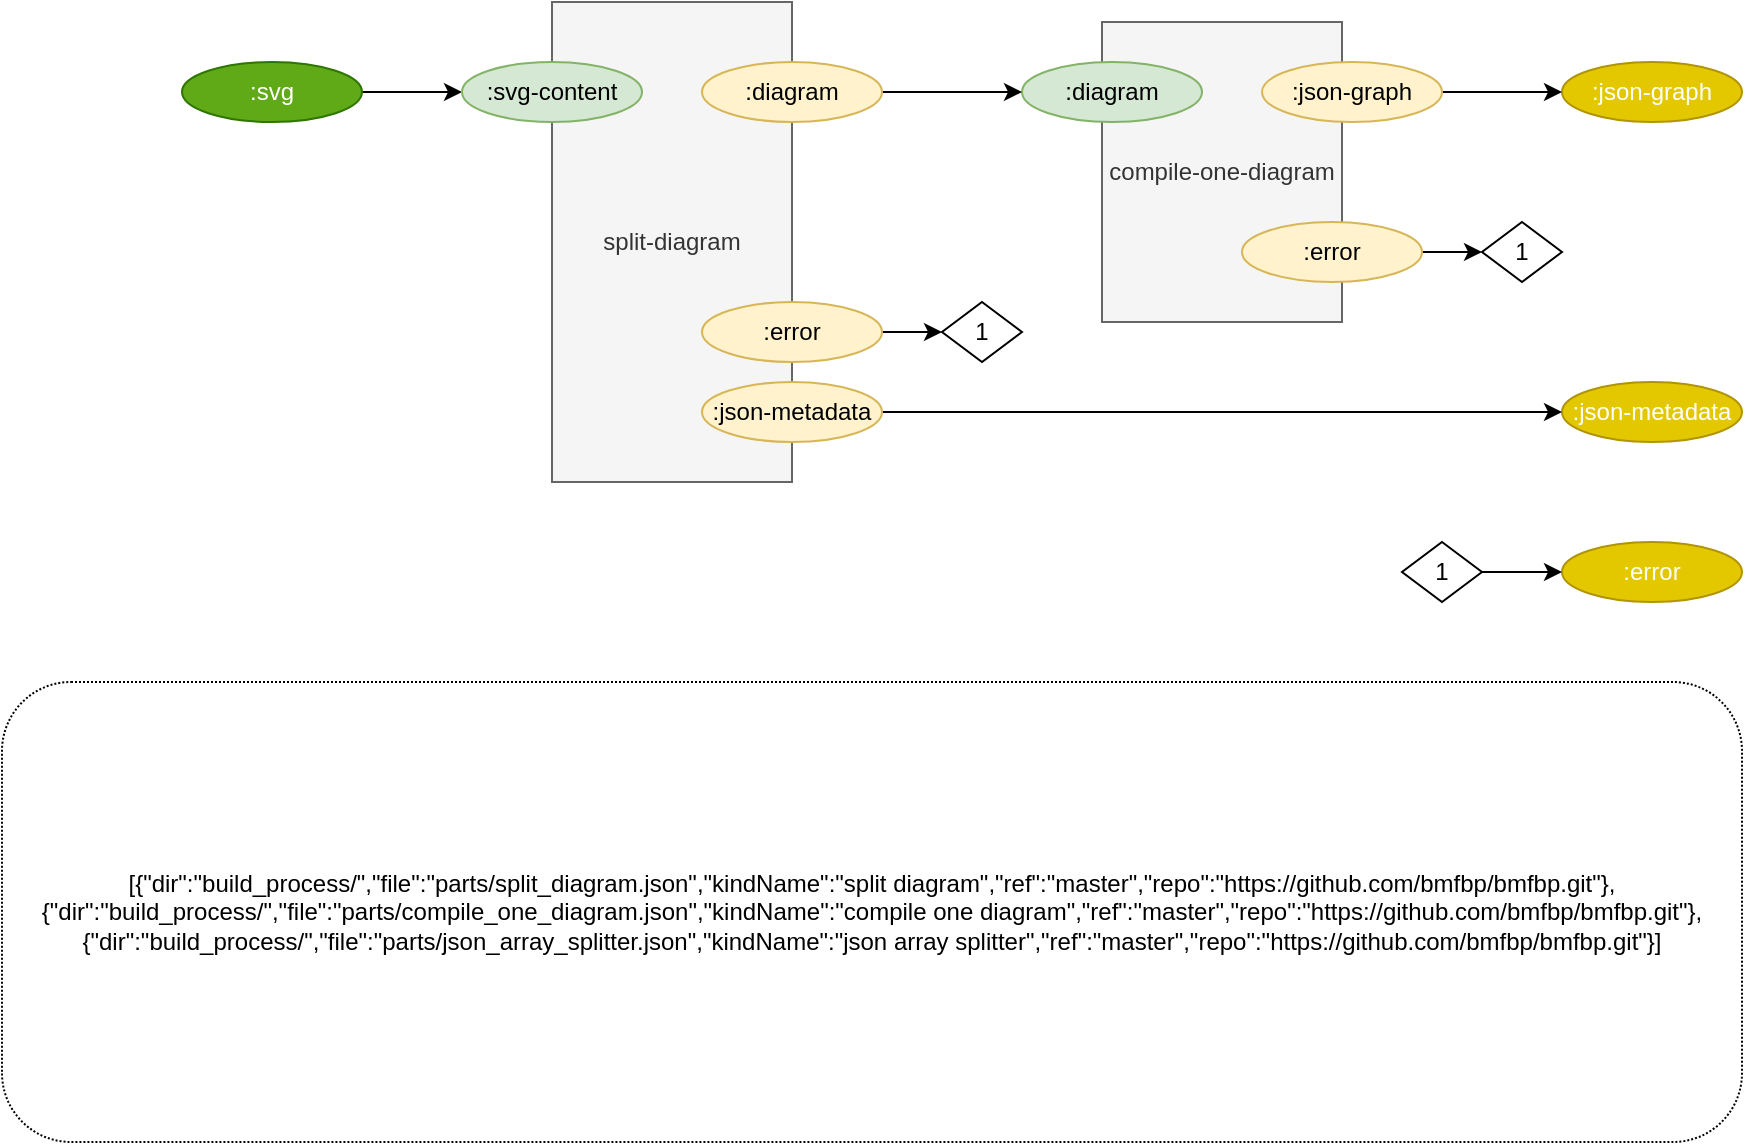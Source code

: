 <mxfile version="12.4.2" type="device" pages="2"><diagram id="QI5TESOnWgU8ozS7O0H-" name="deprecated compile-composite"><mxGraphModel dx="2206" dy="1635" grid="1" gridSize="10" guides="1" tooltips="1" connect="1" arrows="1" fold="1" page="1" pageScale="1" pageWidth="1100" pageHeight="850" math="0" shadow="0"><root><mxCell id="0"/><mxCell id="1" parent="0"/><mxCell id="ALMB60lFGLhq18Ao3aPR-32" value="compile-one-diagram" style="rounded=0;whiteSpace=wrap;html=1;fillColor=#f5f5f5;strokeColor=#666666;fontColor=#333333;" parent="1" vertex="1"><mxGeometry x="-370" y="-650" width="120" height="150" as="geometry"/></mxCell><mxCell id="ALMB60lFGLhq18Ao3aPR-31" value="split-diagram" style="rounded=0;whiteSpace=wrap;html=1;fillColor=#f5f5f5;strokeColor=#666666;fontColor=#333333;" parent="1" vertex="1"><mxGeometry x="-645" y="-660" width="120" height="240" as="geometry"/></mxCell><mxCell id="ALMB60lFGLhq18Ao3aPR-19" value="[{&quot;dir&quot;:&quot;build_process/&quot;,&quot;file&quot;:&quot;parts/split_diagram.json&quot;,&quot;kindName&quot;:&quot;split diagram&quot;,&quot;ref&quot;:&quot;master&quot;,&quot;repo&quot;:&quot;https://github.com/bmfbp/bmfbp.git&quot;},{&quot;dir&quot;:&quot;build_process/&quot;,&quot;file&quot;:&quot;parts/compile_one_diagram.json&quot;,&quot;kindName&quot;:&quot;compile one diagram&quot;,&quot;ref&quot;:&quot;master&quot;,&quot;repo&quot;:&quot;https://github.com/bmfbp/bmfbp.git&quot;},{&quot;dir&quot;:&quot;build_process/&quot;,&quot;file&quot;:&quot;parts/json_array_splitter.json&quot;,&quot;kindName&quot;:&quot;json array splitter&quot;,&quot;ref&quot;:&quot;master&quot;,&quot;repo&quot;:&quot;https://github.com/bmfbp/bmfbp.git&quot;}]" style="rounded=1;whiteSpace=wrap;html=1;dashed=1;dashPattern=1 1;" parent="1" vertex="1"><mxGeometry x="-920" y="-320" width="870" height="230" as="geometry"/></mxCell><mxCell id="ALMB60lFGLhq18Ao3aPR-33" style="edgeStyle=orthogonalEdgeStyle;rounded=0;orthogonalLoop=1;jettySize=auto;html=1;exitX=1;exitY=0.5;exitDx=0;exitDy=0;" parent="1" source="ALMB60lFGLhq18Ao3aPR-20" target="ALMB60lFGLhq18Ao3aPR-23" edge="1"><mxGeometry relative="1" as="geometry"/></mxCell><mxCell id="ALMB60lFGLhq18Ao3aPR-20" value=":svg" style="ellipse;whiteSpace=wrap;html=1;fillColor=#60a917;strokeColor=#2D7600;fontColor=#ffffff;" parent="1" vertex="1"><mxGeometry x="-830" y="-630" width="90" height="30" as="geometry"/></mxCell><mxCell id="ALMB60lFGLhq18Ao3aPR-21" value=":json-graph" style="ellipse;whiteSpace=wrap;html=1;fillColor=#e3c800;strokeColor=#B09500;fontColor=#ffffff;" parent="1" vertex="1"><mxGeometry x="-140" y="-630" width="90" height="30" as="geometry"/></mxCell><mxCell id="ALMB60lFGLhq18Ao3aPR-22" value=":json-metadata" style="ellipse;whiteSpace=wrap;html=1;fillColor=#e3c800;strokeColor=#B09500;fontColor=#ffffff;" parent="1" vertex="1"><mxGeometry x="-140" y="-470" width="90" height="30" as="geometry"/></mxCell><mxCell id="ALMB60lFGLhq18Ao3aPR-23" value=":svg-content" style="ellipse;whiteSpace=wrap;html=1;fillColor=#d5e8d4;strokeColor=#82b366;" parent="1" vertex="1"><mxGeometry x="-690" y="-630" width="90" height="30" as="geometry"/></mxCell><mxCell id="ALMB60lFGLhq18Ao3aPR-26" style="edgeStyle=orthogonalEdgeStyle;rounded=0;orthogonalLoop=1;jettySize=auto;html=1;exitX=1;exitY=0.5;exitDx=0;exitDy=0;" parent="1" source="ALMB60lFGLhq18Ao3aPR-25" target="ALMB60lFGLhq18Ao3aPR-21" edge="1"><mxGeometry relative="1" as="geometry"/></mxCell><mxCell id="ALMB60lFGLhq18Ao3aPR-25" value=":json-graph" style="ellipse;whiteSpace=wrap;html=1;fillColor=#fff2cc;strokeColor=#d6b656;" parent="1" vertex="1"><mxGeometry x="-290" y="-630" width="90" height="30" as="geometry"/></mxCell><mxCell id="ALMB60lFGLhq18Ao3aPR-27" value=":diagram" style="ellipse;whiteSpace=wrap;html=1;fillColor=#d5e8d4;strokeColor=#82b366;" parent="1" vertex="1"><mxGeometry x="-410" y="-630" width="90" height="30" as="geometry"/></mxCell><mxCell id="ALMB60lFGLhq18Ao3aPR-37" style="edgeStyle=orthogonalEdgeStyle;rounded=0;orthogonalLoop=1;jettySize=auto;html=1;exitX=1;exitY=0.5;exitDx=0;exitDy=0;entryX=0;entryY=0.5;entryDx=0;entryDy=0;" parent="1" source="ALMB60lFGLhq18Ao3aPR-28" target="ALMB60lFGLhq18Ao3aPR-27" edge="1"><mxGeometry relative="1" as="geometry"/></mxCell><mxCell id="ALMB60lFGLhq18Ao3aPR-28" value=":diagram" style="ellipse;whiteSpace=wrap;html=1;fillColor=#fff2cc;strokeColor=#d6b656;" parent="1" vertex="1"><mxGeometry x="-570" y="-630" width="90" height="30" as="geometry"/></mxCell><mxCell id="ALMB60lFGLhq18Ao3aPR-49" style="edgeStyle=orthogonalEdgeStyle;rounded=0;orthogonalLoop=1;jettySize=auto;html=1;exitX=1;exitY=0.5;exitDx=0;exitDy=0;" parent="1" source="ALMB60lFGLhq18Ao3aPR-30" target="ALMB60lFGLhq18Ao3aPR-45" edge="1"><mxGeometry relative="1" as="geometry"/></mxCell><mxCell id="ALMB60lFGLhq18Ao3aPR-30" value=":error" style="ellipse;whiteSpace=wrap;html=1;fillColor=#fff2cc;strokeColor=#d6b656;" parent="1" vertex="1"><mxGeometry x="-570" y="-510" width="90" height="30" as="geometry"/></mxCell><mxCell id="ALMB60lFGLhq18Ao3aPR-43" style="edgeStyle=orthogonalEdgeStyle;rounded=0;orthogonalLoop=1;jettySize=auto;html=1;exitX=1;exitY=0.5;exitDx=0;exitDy=0;entryX=0;entryY=0.5;entryDx=0;entryDy=0;" parent="1" source="ALMB60lFGLhq18Ao3aPR-34" target="ALMB60lFGLhq18Ao3aPR-22" edge="1"><mxGeometry relative="1" as="geometry"/></mxCell><mxCell id="ALMB60lFGLhq18Ao3aPR-34" value=":json-metadata" style="ellipse;whiteSpace=wrap;html=1;fillColor=#fff2cc;strokeColor=#d6b656;" parent="1" vertex="1"><mxGeometry x="-570" y="-470" width="90" height="30" as="geometry"/></mxCell><mxCell id="ALMB60lFGLhq18Ao3aPR-47" style="edgeStyle=orthogonalEdgeStyle;rounded=0;orthogonalLoop=1;jettySize=auto;html=1;exitX=1;exitY=0.5;exitDx=0;exitDy=0;" parent="1" source="ALMB60lFGLhq18Ao3aPR-35" target="ALMB60lFGLhq18Ao3aPR-46" edge="1"><mxGeometry relative="1" as="geometry"/></mxCell><mxCell id="ALMB60lFGLhq18Ao3aPR-35" value=":error" style="ellipse;whiteSpace=wrap;html=1;fillColor=#fff2cc;strokeColor=#d6b656;" parent="1" vertex="1"><mxGeometry x="-300" y="-550" width="90" height="30" as="geometry"/></mxCell><mxCell id="ALMB60lFGLhq18Ao3aPR-39" value=":error" style="ellipse;whiteSpace=wrap;html=1;fillColor=#e3c800;strokeColor=#B09500;fontColor=#ffffff;" parent="1" vertex="1"><mxGeometry x="-140" y="-390" width="90" height="30" as="geometry"/></mxCell><mxCell id="ALMB60lFGLhq18Ao3aPR-48" style="edgeStyle=orthogonalEdgeStyle;rounded=0;orthogonalLoop=1;jettySize=auto;html=1;exitX=1;exitY=0.5;exitDx=0;exitDy=0;" parent="1" source="ALMB60lFGLhq18Ao3aPR-44" target="ALMB60lFGLhq18Ao3aPR-39" edge="1"><mxGeometry relative="1" as="geometry"/></mxCell><mxCell id="ALMB60lFGLhq18Ao3aPR-44" value="1" style="rhombus;whiteSpace=wrap;html=1;" parent="1" vertex="1"><mxGeometry x="-220" y="-390" width="40" height="30" as="geometry"/></mxCell><mxCell id="ALMB60lFGLhq18Ao3aPR-45" value="1" style="rhombus;whiteSpace=wrap;html=1;" parent="1" vertex="1"><mxGeometry x="-450" y="-510" width="40" height="30" as="geometry"/></mxCell><mxCell id="ALMB60lFGLhq18Ao3aPR-46" value="1" style="rhombus;whiteSpace=wrap;html=1;" parent="1" vertex="1"><mxGeometry x="-180" y="-550" width="40" height="30" as="geometry"/></mxCell></root></mxGraphModel></diagram><diagram id="53wO4o0_Y2bghlO6amF5" name="compiler definiion"><mxGraphModel dx="2206" dy="1635" grid="1" gridSize="10" guides="1" tooltips="1" connect="1" arrows="1" fold="1" page="1" pageScale="1" pageWidth="1100" pageHeight="850" math="0" shadow="0"><root><mxCell id="zxMhlhnqGpttNlJuUH_c-0"/><mxCell id="zxMhlhnqGpttNlJuUH_c-1" parent="zxMhlhnqGpttNlJuUH_c-0"/><mxCell id="zxMhlhnqGpttNlJuUH_c-2" value="compiler" style="rounded=0;whiteSpace=wrap;html=1;" vertex="1" parent="zxMhlhnqGpttNlJuUH_c-1"><mxGeometry x="-820" y="-760" width="240" height="270" as="geometry"/></mxCell><mxCell id="VW0Ys8036b855Vo6ZZR--0" value=":map-filename" style="ellipse;whiteSpace=wrap;html=1;fillColor=#d5e8d4;strokeColor=#82b366;" vertex="1" parent="zxMhlhnqGpttNlJuUH_c-1"><mxGeometry x="-890" y="-730" width="130" height="30" as="geometry"/></mxCell><mxCell id="VW0Ys8036b855Vo6ZZR--1" value=":prolog-factbase-filename" style="ellipse;whiteSpace=wrap;html=1;fillColor=#d5e8d4;strokeColor=#82b366;" vertex="1" parent="zxMhlhnqGpttNlJuUH_c-1"><mxGeometry x="-890" y="-680" width="140" height="30" as="geometry"/></mxCell><mxCell id="VW0Ys8036b855Vo6ZZR--2" value=":prolog-output-filename" style="ellipse;whiteSpace=wrap;html=1;fillColor=#d5e8d4;strokeColor=#82b366;" vertex="1" parent="zxMhlhnqGpttNlJuUH_c-1"><mxGeometry x="-890" y="-600" width="140" height="30" as="geometry"/></mxCell><mxCell id="VW0Ys8036b855Vo6ZZR--4" value=":dump" style="ellipse;whiteSpace=wrap;html=1;fillColor=#d5e8d4;strokeColor=#82b366;" vertex="1" parent="zxMhlhnqGpttNlJuUH_c-1"><mxGeometry x="-890" y="-550" width="145" height="30" as="geometry"/></mxCell><mxCell id="YM6YiaWmTQb3fIHluVI0-0" value=":metadata" style="ellipse;whiteSpace=wrap;html=1;fillColor=#fff2cc;strokeColor=#d6b656;" vertex="1" parent="zxMhlhnqGpttNlJuUH_c-1"><mxGeometry x="-630" y="-730" width="90" height="30" as="geometry"/></mxCell><mxCell id="YM6YiaWmTQb3fIHluVI0-1" value=":json" style="ellipse;whiteSpace=wrap;html=1;fillColor=#fff2cc;strokeColor=#d6b656;" vertex="1" parent="zxMhlhnqGpttNlJuUH_c-1"><mxGeometry x="-630" y="-680" width="90" height="30" as="geometry"/></mxCell><mxCell id="YM6YiaWmTQb3fIHluVI0-2" value=":error" style="ellipse;whiteSpace=wrap;html=1;fillColor=#fff2cc;strokeColor=#d6b656;" vertex="1" parent="zxMhlhnqGpttNlJuUH_c-1"><mxGeometry x="-630" y="-540" width="90" height="30" as="geometry"/></mxCell><mxCell id="YM6YiaWmTQb3fIHluVI0-5" value="&lt;span style=&quot;white-space: nowrap&quot;&gt;:prolog-factbase-filename is the name of an input file which contanis the factbase to be compiled&lt;/span&gt;&lt;br style=&quot;white-space: nowrap&quot;&gt;&lt;div&gt;&lt;span style=&quot;white-space: nowrap&quot;&gt;:map-filename is the name of an input file which contains the string-map (for backwards compatibility with V2 gprolog compiler&lt;/span&gt;&lt;/div&gt;&lt;div&gt;&lt;span style=&quot;white-space: nowrap&quot;&gt;&lt;br&gt;&lt;/span&gt;&lt;/div&gt;&lt;div&gt;&lt;span style=&quot;white-space: nowrap&quot;&gt;:prolog-output-filename is the name of an output file where the compiler can write the final factbase to (for debug)&lt;/span&gt;&lt;/div&gt;&lt;div&gt;&lt;span style=&quot;white-space: nowrap&quot;&gt;:dump - is a signal (T) that tells the compiler to dump the final factbase, when ready, to the filename given above&lt;/span&gt;&lt;/div&gt;&lt;div&gt;&lt;span style=&quot;white-space: nowrap&quot;&gt;&lt;br&gt;&lt;/span&gt;&lt;/div&gt;&lt;div&gt;&lt;span style=&quot;white-space: nowrap&quot;&gt;&lt;br&gt;&lt;/span&gt;&lt;/div&gt;&lt;div&gt;&lt;span style=&quot;white-space: nowrap&quot;&gt;:metadata is an output string that contains the metadata for the input factbase&lt;/span&gt;&lt;/div&gt;&lt;div&gt;&lt;span style=&quot;white-space: nowrap&quot;&gt;:json is an output - string containing generated JSON output&lt;/span&gt;&lt;/div&gt;&lt;div&gt;&lt;span style=&quot;white-space: nowrap&quot;&gt;:error is an output - any kind of error message if something goes wrong (probably not used much in this bootstrap)&lt;/span&gt;&lt;/div&gt;&lt;div&gt;&lt;span style=&quot;white-space: nowrap&quot;&gt;&lt;br&gt;&lt;/span&gt;&lt;/div&gt;" style="text;html=1;strokeColor=#000000;fillColor=none;align=left;verticalAlign=middle;whiteSpace=wrap;rounded=0;" vertex="1" parent="zxMhlhnqGpttNlJuUH_c-1"><mxGeometry x="-1040" y="-370" width="690" height="230" as="geometry"/></mxCell></root></mxGraphModel></diagram></mxfile>